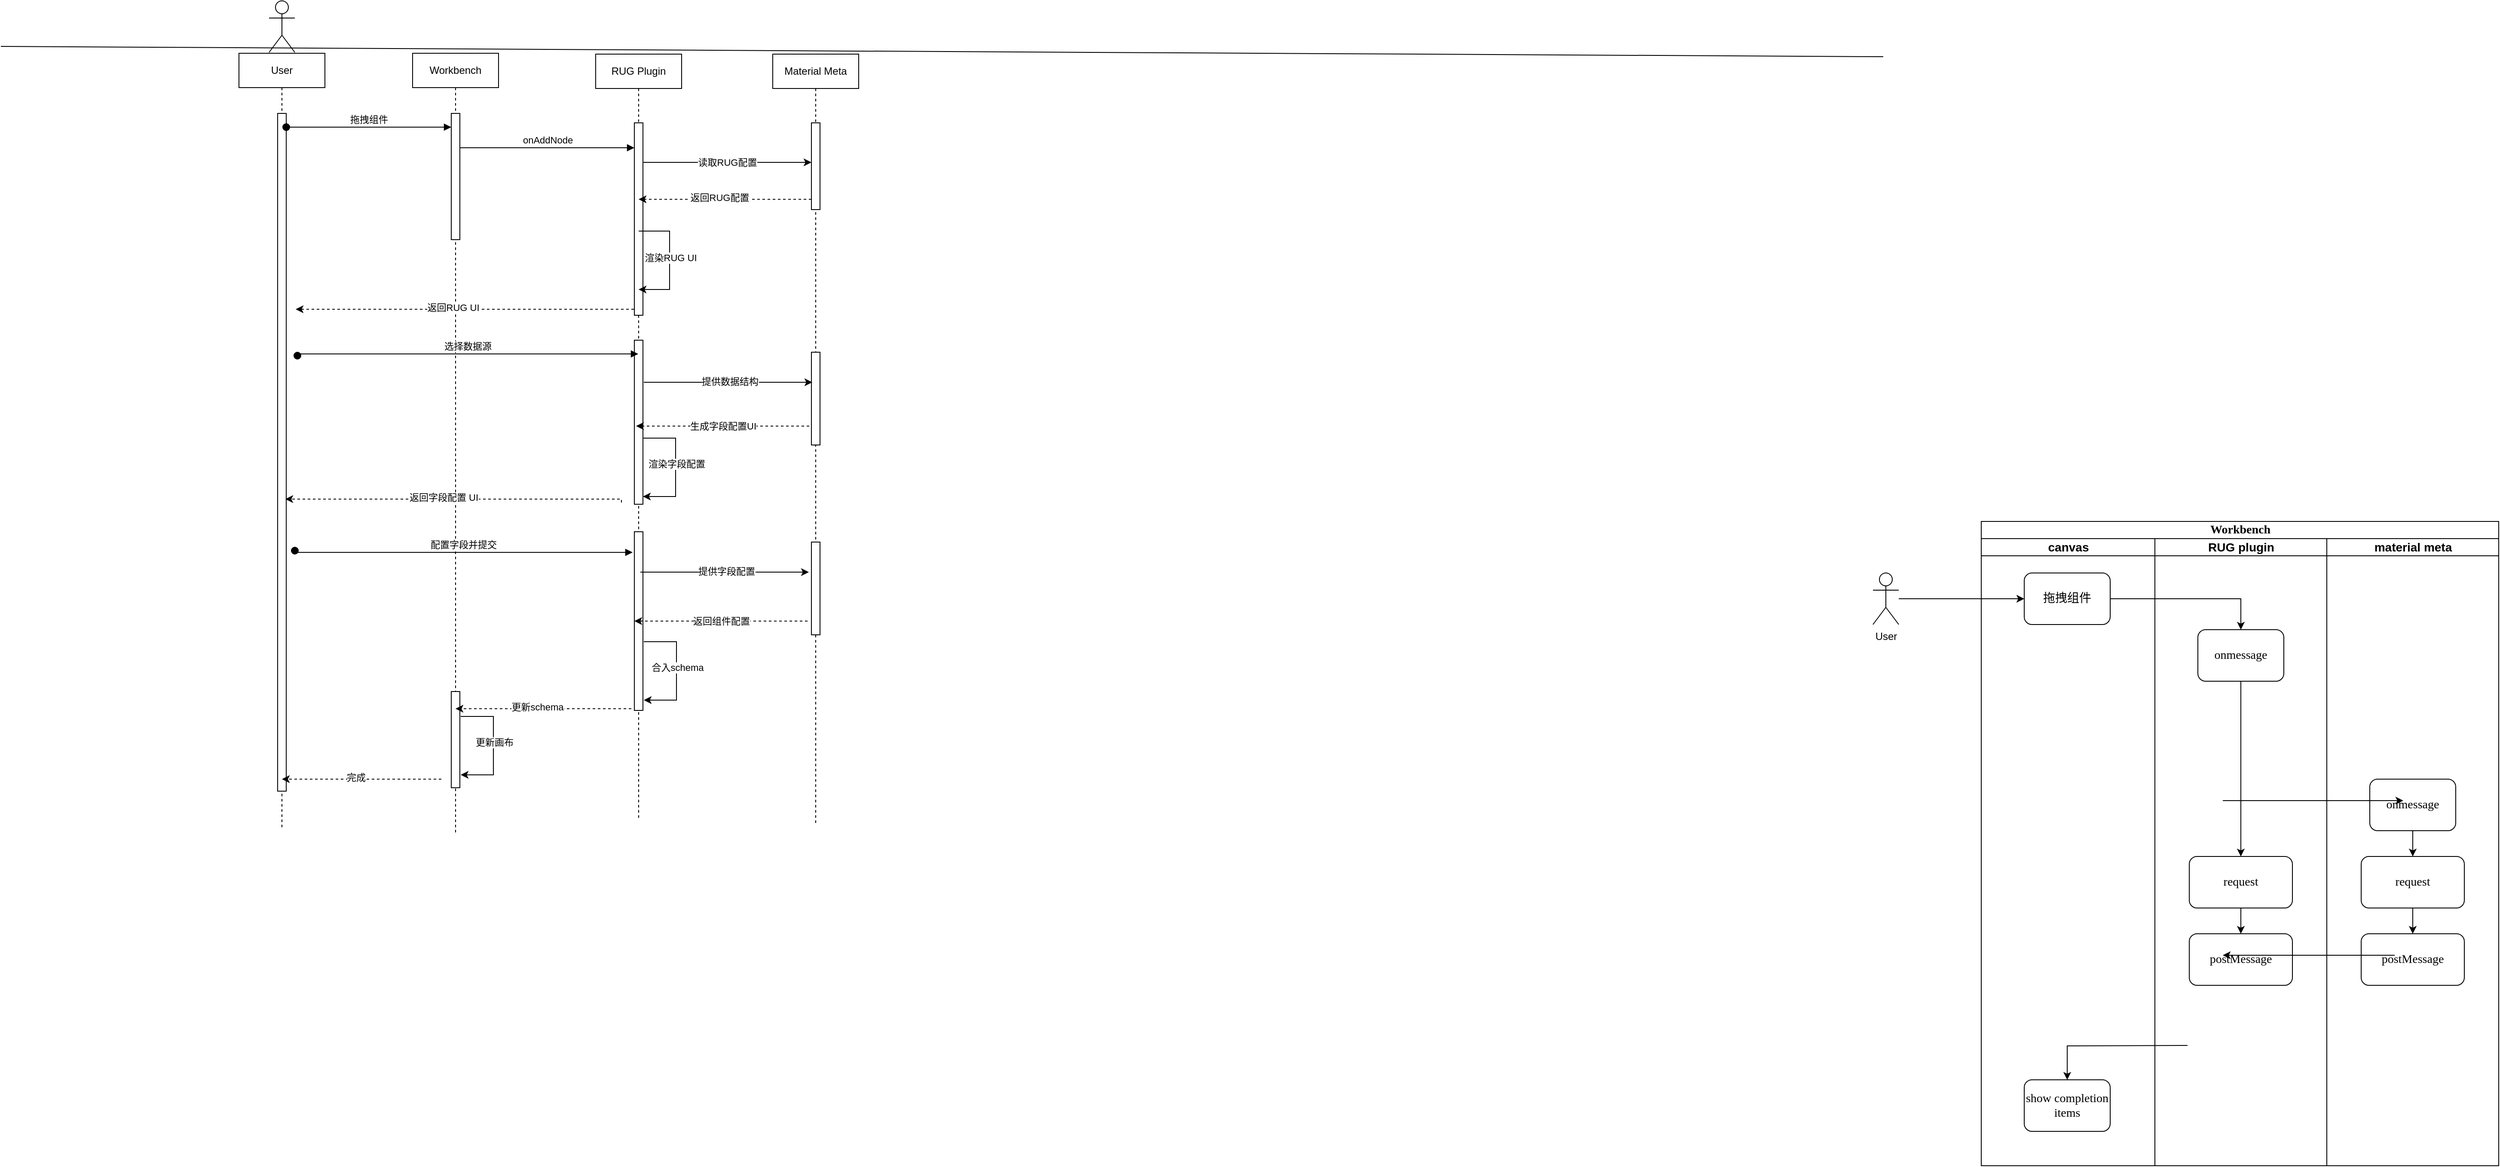<mxfile version="24.2.8" type="github">
  <diagram name="Page-1" id="ADWS8KvVb-Phw36fm134">
    <mxGraphModel dx="2860" dy="1566" grid="0" gridSize="10" guides="1" tooltips="1" connect="1" arrows="1" fold="1" page="0" pageScale="1" pageWidth="827" pageHeight="1169" math="0" shadow="0">
      <root>
        <mxCell id="0" />
        <mxCell id="1" parent="0" />
        <mxCell id="wdZtP8kg0rb3bL8GZGm_-107" value="Workbench" style="shape=umlLifeline;perimeter=lifelinePerimeter;whiteSpace=wrap;html=1;container=0;dropTarget=0;collapsible=0;recursiveResize=0;outlineConnect=0;portConstraint=eastwest;newEdgeStyle={&quot;edgeStyle&quot;:&quot;elbowEdgeStyle&quot;,&quot;elbow&quot;:&quot;vertical&quot;,&quot;curved&quot;:0,&quot;rounded&quot;:0};" vertex="1" parent="1">
          <mxGeometry x="-2" y="9" width="100" height="909" as="geometry" />
        </mxCell>
        <mxCell id="wdZtP8kg0rb3bL8GZGm_-108" value="" style="html=1;points=[];perimeter=orthogonalPerimeter;outlineConnect=0;targetShapes=umlLifeline;portConstraint=eastwest;newEdgeStyle={&quot;edgeStyle&quot;:&quot;elbowEdgeStyle&quot;,&quot;elbow&quot;:&quot;vertical&quot;,&quot;curved&quot;:0,&quot;rounded&quot;:0};" vertex="1" parent="wdZtP8kg0rb3bL8GZGm_-107">
          <mxGeometry x="45" y="70" width="10" height="147" as="geometry" />
        </mxCell>
        <mxCell id="wdZtP8kg0rb3bL8GZGm_-239" value="" style="html=1;points=[];perimeter=orthogonalPerimeter;outlineConnect=0;targetShapes=umlLifeline;portConstraint=eastwest;newEdgeStyle={&quot;edgeStyle&quot;:&quot;elbowEdgeStyle&quot;,&quot;elbow&quot;:&quot;vertical&quot;,&quot;curved&quot;:0,&quot;rounded&quot;:0};" vertex="1" parent="wdZtP8kg0rb3bL8GZGm_-107">
          <mxGeometry x="45" y="743" width="10" height="112" as="geometry" />
        </mxCell>
        <mxCell id="wdZtP8kg0rb3bL8GZGm_-111" value="RUG Plugin" style="shape=umlLifeline;perimeter=lifelinePerimeter;whiteSpace=wrap;html=1;container=0;dropTarget=0;collapsible=0;recursiveResize=0;outlineConnect=0;portConstraint=eastwest;newEdgeStyle={&quot;edgeStyle&quot;:&quot;elbowEdgeStyle&quot;,&quot;elbow&quot;:&quot;vertical&quot;,&quot;curved&quot;:0,&quot;rounded&quot;:0};" vertex="1" parent="1">
          <mxGeometry x="211" y="10" width="100" height="891" as="geometry" />
        </mxCell>
        <mxCell id="wdZtP8kg0rb3bL8GZGm_-112" value="" style="html=1;points=[];perimeter=orthogonalPerimeter;outlineConnect=0;targetShapes=umlLifeline;portConstraint=eastwest;newEdgeStyle={&quot;edgeStyle&quot;:&quot;elbowEdgeStyle&quot;,&quot;elbow&quot;:&quot;vertical&quot;,&quot;curved&quot;:0,&quot;rounded&quot;:0};" vertex="1" parent="wdZtP8kg0rb3bL8GZGm_-111">
          <mxGeometry x="45" y="80" width="10" height="224" as="geometry" />
        </mxCell>
        <mxCell id="wdZtP8kg0rb3bL8GZGm_-218" value="" style="html=1;points=[];perimeter=orthogonalPerimeter;outlineConnect=0;targetShapes=umlLifeline;portConstraint=eastwest;newEdgeStyle={&quot;edgeStyle&quot;:&quot;elbowEdgeStyle&quot;,&quot;elbow&quot;:&quot;vertical&quot;,&quot;curved&quot;:0,&quot;rounded&quot;:0};" vertex="1" parent="wdZtP8kg0rb3bL8GZGm_-111">
          <mxGeometry x="45" y="333" width="10" height="191" as="geometry" />
        </mxCell>
        <mxCell id="wdZtP8kg0rb3bL8GZGm_-226" value="" style="html=1;points=[];perimeter=orthogonalPerimeter;outlineConnect=0;targetShapes=umlLifeline;portConstraint=eastwest;newEdgeStyle={&quot;edgeStyle&quot;:&quot;elbowEdgeStyle&quot;,&quot;elbow&quot;:&quot;vertical&quot;,&quot;curved&quot;:0,&quot;rounded&quot;:0};" vertex="1" parent="wdZtP8kg0rb3bL8GZGm_-111">
          <mxGeometry x="45" y="556" width="10" height="208" as="geometry" />
        </mxCell>
        <mxCell id="wdZtP8kg0rb3bL8GZGm_-113" value="onAddNode" style="html=1;verticalAlign=bottom;endArrow=block;edgeStyle=elbowEdgeStyle;elbow=vertical;curved=0;rounded=0;" edge="1" parent="1" source="wdZtP8kg0rb3bL8GZGm_-108" target="wdZtP8kg0rb3bL8GZGm_-112">
          <mxGeometry relative="1" as="geometry">
            <mxPoint x="175" y="110" as="sourcePoint" />
            <Array as="points">
              <mxPoint x="150" y="119" />
              <mxPoint x="160" y="100" />
            </Array>
          </mxGeometry>
        </mxCell>
        <mxCell id="wdZtP8kg0rb3bL8GZGm_-117" value="User" style="shape=umlActor;verticalLabelPosition=bottom;verticalAlign=top;html=1;outlineConnect=0;" vertex="1" parent="1">
          <mxGeometry x="-169" y="-52" width="30" height="60" as="geometry" />
        </mxCell>
        <mxCell id="wdZtP8kg0rb3bL8GZGm_-118" value="Material Meta" style="shape=umlLifeline;perimeter=lifelinePerimeter;whiteSpace=wrap;html=1;container=0;dropTarget=0;collapsible=0;recursiveResize=0;outlineConnect=0;portConstraint=eastwest;newEdgeStyle={&quot;edgeStyle&quot;:&quot;elbowEdgeStyle&quot;,&quot;elbow&quot;:&quot;vertical&quot;,&quot;curved&quot;:0,&quot;rounded&quot;:0};" vertex="1" parent="1">
          <mxGeometry x="417" y="10" width="100" height="898" as="geometry" />
        </mxCell>
        <mxCell id="wdZtP8kg0rb3bL8GZGm_-122" value="" style="html=1;points=[];perimeter=orthogonalPerimeter;outlineConnect=0;targetShapes=umlLifeline;portConstraint=eastwest;newEdgeStyle={&quot;edgeStyle&quot;:&quot;elbowEdgeStyle&quot;,&quot;elbow&quot;:&quot;vertical&quot;,&quot;curved&quot;:0,&quot;rounded&quot;:0};" vertex="1" parent="wdZtP8kg0rb3bL8GZGm_-118">
          <mxGeometry x="45" y="80" width="10" height="101" as="geometry" />
        </mxCell>
        <mxCell id="wdZtP8kg0rb3bL8GZGm_-220" value="" style="html=1;points=[];perimeter=orthogonalPerimeter;outlineConnect=0;targetShapes=umlLifeline;portConstraint=eastwest;newEdgeStyle={&quot;edgeStyle&quot;:&quot;elbowEdgeStyle&quot;,&quot;elbow&quot;:&quot;vertical&quot;,&quot;curved&quot;:0,&quot;rounded&quot;:0};" vertex="1" parent="wdZtP8kg0rb3bL8GZGm_-118">
          <mxGeometry x="45" y="347" width="10" height="108" as="geometry" />
        </mxCell>
        <mxCell id="wdZtP8kg0rb3bL8GZGm_-228" value="" style="html=1;points=[];perimeter=orthogonalPerimeter;outlineConnect=0;targetShapes=umlLifeline;portConstraint=eastwest;newEdgeStyle={&quot;edgeStyle&quot;:&quot;elbowEdgeStyle&quot;,&quot;elbow&quot;:&quot;vertical&quot;,&quot;curved&quot;:0,&quot;rounded&quot;:0};" vertex="1" parent="wdZtP8kg0rb3bL8GZGm_-118">
          <mxGeometry x="45" y="568" width="10" height="108" as="geometry" />
        </mxCell>
        <mxCell id="wdZtP8kg0rb3bL8GZGm_-123" value="读取RUG配置" style="edgeStyle=elbowEdgeStyle;rounded=0;orthogonalLoop=1;jettySize=auto;html=1;elbow=vertical;curved=0;" edge="1" parent="1" source="wdZtP8kg0rb3bL8GZGm_-112" target="wdZtP8kg0rb3bL8GZGm_-122">
          <mxGeometry relative="1" as="geometry">
            <Array as="points">
              <mxPoint x="403" y="136" />
              <mxPoint x="360" y="110" />
            </Array>
          </mxGeometry>
        </mxCell>
        <mxCell id="wdZtP8kg0rb3bL8GZGm_-127" style="edgeStyle=elbowEdgeStyle;rounded=0;orthogonalLoop=1;jettySize=auto;html=1;elbow=vertical;curved=0;dashed=1;" edge="1" parent="1" source="wdZtP8kg0rb3bL8GZGm_-122" target="wdZtP8kg0rb3bL8GZGm_-111">
          <mxGeometry relative="1" as="geometry">
            <Array as="points">
              <mxPoint x="407" y="179" />
            </Array>
          </mxGeometry>
        </mxCell>
        <mxCell id="wdZtP8kg0rb3bL8GZGm_-128" value="返回RUG配置" style="edgeLabel;html=1;align=center;verticalAlign=middle;resizable=0;points=[];" vertex="1" connectable="0" parent="wdZtP8kg0rb3bL8GZGm_-127">
          <mxGeometry x="0.072" y="-2" relative="1" as="geometry">
            <mxPoint as="offset" />
          </mxGeometry>
        </mxCell>
        <mxCell id="wdZtP8kg0rb3bL8GZGm_-135" value="User" style="shape=umlLifeline;perimeter=lifelinePerimeter;whiteSpace=wrap;html=1;container=0;dropTarget=0;collapsible=0;recursiveResize=0;outlineConnect=0;portConstraint=eastwest;newEdgeStyle={&quot;edgeStyle&quot;:&quot;elbowEdgeStyle&quot;,&quot;elbow&quot;:&quot;vertical&quot;,&quot;curved&quot;:0,&quot;rounded&quot;:0};" vertex="1" parent="1">
          <mxGeometry x="-204" y="9" width="100" height="904" as="geometry" />
        </mxCell>
        <mxCell id="wdZtP8kg0rb3bL8GZGm_-136" value="" style="html=1;points=[];perimeter=orthogonalPerimeter;outlineConnect=0;targetShapes=umlLifeline;portConstraint=eastwest;newEdgeStyle={&quot;edgeStyle&quot;:&quot;elbowEdgeStyle&quot;,&quot;elbow&quot;:&quot;vertical&quot;,&quot;curved&quot;:0,&quot;rounded&quot;:0};" vertex="1" parent="wdZtP8kg0rb3bL8GZGm_-135">
          <mxGeometry x="45" y="70" width="10" height="789" as="geometry" />
        </mxCell>
        <mxCell id="wdZtP8kg0rb3bL8GZGm_-109" value="拖拽组件" style="html=1;verticalAlign=bottom;startArrow=oval;endArrow=block;startSize=8;edgeStyle=elbowEdgeStyle;elbow=vertical;curved=0;rounded=0;" edge="1" parent="1" target="wdZtP8kg0rb3bL8GZGm_-108" source="wdZtP8kg0rb3bL8GZGm_-136">
          <mxGeometry relative="1" as="geometry">
            <mxPoint x="-18" y="87" as="sourcePoint" />
            <Array as="points">
              <mxPoint x="-68" y="95" />
            </Array>
          </mxGeometry>
        </mxCell>
        <mxCell id="wdZtP8kg0rb3bL8GZGm_-189" value="Workbench" style="swimlane;html=1;childLayout=stackLayout;startSize=20;rounded=0;shadow=0;labelBackgroundColor=none;strokeWidth=1;fontFamily=Verdana;fontSize=14;align=center;" vertex="1" parent="1">
          <mxGeometry x="1823" y="554" width="602" height="750" as="geometry" />
        </mxCell>
        <mxCell id="wdZtP8kg0rb3bL8GZGm_-190" value="canvas" style="swimlane;html=1;startSize=20;fontSize=14;" vertex="1" parent="wdZtP8kg0rb3bL8GZGm_-189">
          <mxGeometry y="20" width="202" height="730" as="geometry" />
        </mxCell>
        <mxCell id="wdZtP8kg0rb3bL8GZGm_-191" value="拖拽组件" style="rounded=1;whiteSpace=wrap;html=1;shadow=0;labelBackgroundColor=none;strokeWidth=1;fontFamily=Verdana;fontSize=14;align=center;" vertex="1" parent="wdZtP8kg0rb3bL8GZGm_-190">
          <mxGeometry x="50" y="40" width="100" height="60" as="geometry" />
        </mxCell>
        <mxCell id="wdZtP8kg0rb3bL8GZGm_-192" value="show completion items" style="rounded=1;whiteSpace=wrap;html=1;shadow=0;labelBackgroundColor=none;strokeWidth=1;fontFamily=Verdana;fontSize=14;align=center;" vertex="1" parent="wdZtP8kg0rb3bL8GZGm_-190">
          <mxGeometry x="50" y="630" width="100" height="60" as="geometry" />
        </mxCell>
        <mxCell id="wdZtP8kg0rb3bL8GZGm_-193" style="edgeStyle=orthogonalEdgeStyle;rounded=0;orthogonalLoop=1;jettySize=auto;html=1;" edge="1" parent="wdZtP8kg0rb3bL8GZGm_-189" target="wdZtP8kg0rb3bL8GZGm_-192">
          <mxGeometry relative="1" as="geometry">
            <mxPoint x="240" y="610" as="sourcePoint" />
          </mxGeometry>
        </mxCell>
        <mxCell id="wdZtP8kg0rb3bL8GZGm_-194" style="edgeStyle=orthogonalEdgeStyle;rounded=0;orthogonalLoop=1;jettySize=auto;html=1;" edge="1" parent="wdZtP8kg0rb3bL8GZGm_-189" source="wdZtP8kg0rb3bL8GZGm_-191" target="wdZtP8kg0rb3bL8GZGm_-197">
          <mxGeometry relative="1" as="geometry">
            <mxPoint x="300" y="120" as="targetPoint" />
          </mxGeometry>
        </mxCell>
        <mxCell id="wdZtP8kg0rb3bL8GZGm_-195" value="RUG plugin" style="swimlane;html=1;startSize=20;fontSize=14;" vertex="1" parent="wdZtP8kg0rb3bL8GZGm_-189">
          <mxGeometry x="202" y="20" width="200" height="730" as="geometry" />
        </mxCell>
        <mxCell id="wdZtP8kg0rb3bL8GZGm_-196" value="request" style="whiteSpace=wrap;html=1;fontSize=14;fontFamily=Verdana;rounded=1;shadow=0;labelBackgroundColor=none;strokeWidth=1;" vertex="1" parent="wdZtP8kg0rb3bL8GZGm_-195">
          <mxGeometry x="40" y="370" width="120" height="60" as="geometry" />
        </mxCell>
        <mxCell id="wdZtP8kg0rb3bL8GZGm_-197" value="onmessage" style="rounded=1;whiteSpace=wrap;html=1;shadow=0;labelBackgroundColor=none;strokeWidth=1;fontFamily=Verdana;fontSize=14;align=center;" vertex="1" parent="wdZtP8kg0rb3bL8GZGm_-195">
          <mxGeometry x="50" y="106" width="100" height="60" as="geometry" />
        </mxCell>
        <mxCell id="wdZtP8kg0rb3bL8GZGm_-198" style="edgeStyle=orthogonalEdgeStyle;rounded=0;orthogonalLoop=1;jettySize=auto;html=1;" edge="1" parent="wdZtP8kg0rb3bL8GZGm_-195" source="wdZtP8kg0rb3bL8GZGm_-197" target="wdZtP8kg0rb3bL8GZGm_-196">
          <mxGeometry relative="1" as="geometry" />
        </mxCell>
        <mxCell id="wdZtP8kg0rb3bL8GZGm_-199" value="postMessage" style="whiteSpace=wrap;html=1;fontSize=14;fontFamily=Verdana;rounded=1;shadow=0;labelBackgroundColor=none;strokeWidth=1;" vertex="1" parent="wdZtP8kg0rb3bL8GZGm_-195">
          <mxGeometry x="40" y="460" width="120" height="60" as="geometry" />
        </mxCell>
        <mxCell id="wdZtP8kg0rb3bL8GZGm_-200" style="edgeStyle=orthogonalEdgeStyle;rounded=0;orthogonalLoop=1;jettySize=auto;html=1;" edge="1" parent="wdZtP8kg0rb3bL8GZGm_-195" source="wdZtP8kg0rb3bL8GZGm_-196" target="wdZtP8kg0rb3bL8GZGm_-199">
          <mxGeometry relative="1" as="geometry" />
        </mxCell>
        <mxCell id="wdZtP8kg0rb3bL8GZGm_-201" value="material meta" style="swimlane;html=1;startSize=20;fontSize=14;" vertex="1" parent="wdZtP8kg0rb3bL8GZGm_-189">
          <mxGeometry x="402" y="20" width="200" height="730" as="geometry" />
        </mxCell>
        <mxCell id="wdZtP8kg0rb3bL8GZGm_-202" value="request" style="whiteSpace=wrap;html=1;fontSize=14;fontFamily=Verdana;rounded=1;shadow=0;labelBackgroundColor=none;strokeWidth=1;" vertex="1" parent="wdZtP8kg0rb3bL8GZGm_-201">
          <mxGeometry x="40" y="370" width="120" height="60" as="geometry" />
        </mxCell>
        <mxCell id="wdZtP8kg0rb3bL8GZGm_-203" value="onmessage" style="rounded=1;whiteSpace=wrap;html=1;shadow=0;labelBackgroundColor=none;strokeWidth=1;fontFamily=Verdana;fontSize=14;align=center;" vertex="1" parent="wdZtP8kg0rb3bL8GZGm_-201">
          <mxGeometry x="50" y="280" width="100" height="60" as="geometry" />
        </mxCell>
        <mxCell id="wdZtP8kg0rb3bL8GZGm_-204" style="edgeStyle=orthogonalEdgeStyle;rounded=0;orthogonalLoop=1;jettySize=auto;html=1;" edge="1" parent="wdZtP8kg0rb3bL8GZGm_-201" source="wdZtP8kg0rb3bL8GZGm_-203" target="wdZtP8kg0rb3bL8GZGm_-202">
          <mxGeometry relative="1" as="geometry" />
        </mxCell>
        <mxCell id="wdZtP8kg0rb3bL8GZGm_-205" value="postMessage" style="whiteSpace=wrap;html=1;fontSize=14;fontFamily=Verdana;rounded=1;shadow=0;labelBackgroundColor=none;strokeWidth=1;" vertex="1" parent="wdZtP8kg0rb3bL8GZGm_-201">
          <mxGeometry x="40" y="460" width="120" height="60" as="geometry" />
        </mxCell>
        <mxCell id="wdZtP8kg0rb3bL8GZGm_-206" style="edgeStyle=orthogonalEdgeStyle;rounded=0;orthogonalLoop=1;jettySize=auto;html=1;" edge="1" parent="wdZtP8kg0rb3bL8GZGm_-201" source="wdZtP8kg0rb3bL8GZGm_-202" target="wdZtP8kg0rb3bL8GZGm_-205">
          <mxGeometry relative="1" as="geometry" />
        </mxCell>
        <mxCell id="wdZtP8kg0rb3bL8GZGm_-207" style="edgeStyle=orthogonalEdgeStyle;rounded=0;orthogonalLoop=1;jettySize=auto;html=1;" edge="1" parent="1">
          <mxGeometry relative="1" as="geometry">
            <mxPoint x="2104" y="879" as="sourcePoint" />
            <mxPoint x="2314" y="879" as="targetPoint" />
          </mxGeometry>
        </mxCell>
        <mxCell id="wdZtP8kg0rb3bL8GZGm_-208" style="edgeStyle=orthogonalEdgeStyle;rounded=0;orthogonalLoop=1;jettySize=auto;html=1;" edge="1" parent="1">
          <mxGeometry relative="1" as="geometry">
            <mxPoint x="2304" y="1059" as="sourcePoint" />
            <mxPoint x="2104" y="1059" as="targetPoint" />
          </mxGeometry>
        </mxCell>
        <mxCell id="wdZtP8kg0rb3bL8GZGm_-209" style="edgeStyle=orthogonalEdgeStyle;rounded=0;orthogonalLoop=1;jettySize=auto;html=1;" edge="1" parent="1" source="wdZtP8kg0rb3bL8GZGm_-210" target="wdZtP8kg0rb3bL8GZGm_-191">
          <mxGeometry relative="1" as="geometry" />
        </mxCell>
        <mxCell id="wdZtP8kg0rb3bL8GZGm_-210" value="User" style="shape=umlActor;verticalLabelPosition=bottom;verticalAlign=top;html=1;outlineConnect=0;" vertex="1" parent="1">
          <mxGeometry x="1697" y="614" width="30" height="60" as="geometry" />
        </mxCell>
        <mxCell id="wdZtP8kg0rb3bL8GZGm_-213" style="edgeStyle=elbowEdgeStyle;rounded=0;orthogonalLoop=1;jettySize=auto;html=1;elbow=vertical;curved=0;dashed=1;" edge="1" parent="1">
          <mxGeometry relative="1" as="geometry">
            <mxPoint x="255.5" y="307" as="sourcePoint" />
            <mxPoint x="-138" y="307" as="targetPoint" />
            <Array as="points">
              <mxPoint x="202.5" y="307" />
            </Array>
          </mxGeometry>
        </mxCell>
        <mxCell id="wdZtP8kg0rb3bL8GZGm_-214" value="返回RUG UI" style="edgeLabel;html=1;align=center;verticalAlign=middle;resizable=0;points=[];" vertex="1" connectable="0" parent="wdZtP8kg0rb3bL8GZGm_-213">
          <mxGeometry x="0.072" y="-2" relative="1" as="geometry">
            <mxPoint as="offset" />
          </mxGeometry>
        </mxCell>
        <mxCell id="wdZtP8kg0rb3bL8GZGm_-215" value="" style="endArrow=classic;html=1;rounded=0;" edge="1" parent="1" source="wdZtP8kg0rb3bL8GZGm_-111" target="wdZtP8kg0rb3bL8GZGm_-111">
          <mxGeometry width="50" height="50" relative="1" as="geometry">
            <mxPoint x="268" y="191" as="sourcePoint" />
            <mxPoint x="268" y="280" as="targetPoint" />
            <Array as="points">
              <mxPoint x="297" y="216" />
              <mxPoint x="297" y="284" />
            </Array>
          </mxGeometry>
        </mxCell>
        <mxCell id="wdZtP8kg0rb3bL8GZGm_-216" value="渲染RUG UI" style="edgeLabel;html=1;align=center;verticalAlign=middle;resizable=0;points=[];" vertex="1" connectable="0" parent="wdZtP8kg0rb3bL8GZGm_-215">
          <mxGeometry x="-0.053" y="1" relative="1" as="geometry">
            <mxPoint as="offset" />
          </mxGeometry>
        </mxCell>
        <mxCell id="wdZtP8kg0rb3bL8GZGm_-217" value="选择数据源" style="html=1;verticalAlign=bottom;startArrow=oval;endArrow=block;startSize=8;edgeStyle=elbowEdgeStyle;elbow=vertical;curved=0;rounded=0;" edge="1" parent="1" target="wdZtP8kg0rb3bL8GZGm_-111">
          <mxGeometry relative="1" as="geometry">
            <mxPoint x="-136" y="361" as="sourcePoint" />
            <mxPoint x="46" y="359" as="targetPoint" />
            <Array as="points">
              <mxPoint x="-64" y="359" />
            </Array>
          </mxGeometry>
        </mxCell>
        <mxCell id="wdZtP8kg0rb3bL8GZGm_-221" value="" style="edgeStyle=elbowEdgeStyle;rounded=0;orthogonalLoop=1;jettySize=auto;html=1;elbow=vertical;curved=0;" edge="1" parent="1">
          <mxGeometry relative="1" as="geometry">
            <mxPoint x="267" y="392" as="sourcePoint" />
            <mxPoint x="463" y="392" as="targetPoint" />
          </mxGeometry>
        </mxCell>
        <mxCell id="wdZtP8kg0rb3bL8GZGm_-222" value="提供数据结构" style="edgeLabel;html=1;align=center;verticalAlign=middle;resizable=0;points=[];" vertex="1" connectable="0" parent="wdZtP8kg0rb3bL8GZGm_-221">
          <mxGeometry x="0.347" y="-1" relative="1" as="geometry">
            <mxPoint x="-32" y="-2" as="offset" />
          </mxGeometry>
        </mxCell>
        <mxCell id="wdZtP8kg0rb3bL8GZGm_-223" value="生成字段配置UI" style="edgeStyle=elbowEdgeStyle;rounded=0;orthogonalLoop=1;jettySize=auto;html=1;elbow=horizontal;curved=0;dashed=1;" edge="1" parent="1">
          <mxGeometry relative="1" as="geometry">
            <mxPoint x="459.5" y="443" as="sourcePoint" />
            <mxPoint x="258" y="443" as="targetPoint" />
          </mxGeometry>
        </mxCell>
        <mxCell id="wdZtP8kg0rb3bL8GZGm_-224" style="edgeStyle=elbowEdgeStyle;rounded=0;orthogonalLoop=1;jettySize=auto;html=1;elbow=vertical;curved=0;dashed=1;" edge="1" parent="1">
          <mxGeometry relative="1" as="geometry">
            <mxPoint x="241" y="532" as="sourcePoint" />
            <mxPoint x="-150" y="528" as="targetPoint" />
            <Array as="points">
              <mxPoint x="260.5" y="528" />
            </Array>
          </mxGeometry>
        </mxCell>
        <mxCell id="wdZtP8kg0rb3bL8GZGm_-225" value="返回字段配置 UI" style="edgeLabel;html=1;align=center;verticalAlign=middle;resizable=0;points=[];" vertex="1" connectable="0" parent="wdZtP8kg0rb3bL8GZGm_-224">
          <mxGeometry x="0.072" y="-2" relative="1" as="geometry">
            <mxPoint as="offset" />
          </mxGeometry>
        </mxCell>
        <mxCell id="wdZtP8kg0rb3bL8GZGm_-227" value="配置字段并提交" style="html=1;verticalAlign=bottom;startArrow=oval;endArrow=block;startSize=8;edgeStyle=elbowEdgeStyle;elbow=vertical;curved=0;rounded=0;" edge="1" parent="1">
          <mxGeometry relative="1" as="geometry">
            <mxPoint x="-139" y="588" as="sourcePoint" />
            <mxPoint x="254" y="590" as="targetPoint" />
            <Array as="points">
              <mxPoint x="-69" y="590" />
            </Array>
          </mxGeometry>
        </mxCell>
        <mxCell id="wdZtP8kg0rb3bL8GZGm_-229" value="" style="edgeStyle=elbowEdgeStyle;rounded=0;orthogonalLoop=1;jettySize=auto;html=1;elbow=vertical;curved=0;" edge="1" parent="1">
          <mxGeometry relative="1" as="geometry">
            <mxPoint x="263" y="613" as="sourcePoint" />
            <mxPoint x="459" y="613" as="targetPoint" />
          </mxGeometry>
        </mxCell>
        <mxCell id="wdZtP8kg0rb3bL8GZGm_-230" value="提供字段配置" style="edgeLabel;html=1;align=center;verticalAlign=middle;resizable=0;points=[];" vertex="1" connectable="0" parent="wdZtP8kg0rb3bL8GZGm_-229">
          <mxGeometry x="0.347" y="-1" relative="1" as="geometry">
            <mxPoint x="-32" y="-2" as="offset" />
          </mxGeometry>
        </mxCell>
        <mxCell id="wdZtP8kg0rb3bL8GZGm_-232" value="返回组件配置" style="edgeStyle=elbowEdgeStyle;rounded=0;orthogonalLoop=1;jettySize=auto;html=1;elbow=vertical;curved=0;dashed=1;" edge="1" parent="1">
          <mxGeometry relative="1" as="geometry">
            <mxPoint x="457.5" y="670" as="sourcePoint" />
            <mxPoint x="256" y="670" as="targetPoint" />
          </mxGeometry>
        </mxCell>
        <mxCell id="wdZtP8kg0rb3bL8GZGm_-235" value="" style="endArrow=classic;html=1;rounded=0;" edge="1" parent="1">
          <mxGeometry width="50" height="50" relative="1" as="geometry">
            <mxPoint x="266" y="457" as="sourcePoint" />
            <mxPoint x="266" y="525" as="targetPoint" />
            <Array as="points">
              <mxPoint x="304" y="457" />
              <mxPoint x="304" y="525" />
            </Array>
          </mxGeometry>
        </mxCell>
        <mxCell id="wdZtP8kg0rb3bL8GZGm_-236" value="渲染字段配置" style="edgeLabel;html=1;align=center;verticalAlign=middle;resizable=0;points=[];" vertex="1" connectable="0" parent="wdZtP8kg0rb3bL8GZGm_-235">
          <mxGeometry x="-0.053" y="1" relative="1" as="geometry">
            <mxPoint as="offset" />
          </mxGeometry>
        </mxCell>
        <mxCell id="wdZtP8kg0rb3bL8GZGm_-237" value="" style="endArrow=classic;html=1;rounded=0;" edge="1" parent="1">
          <mxGeometry width="50" height="50" relative="1" as="geometry">
            <mxPoint x="267" y="694" as="sourcePoint" />
            <mxPoint x="267" y="762" as="targetPoint" />
            <Array as="points">
              <mxPoint x="305" y="694" />
              <mxPoint x="305" y="762" />
            </Array>
          </mxGeometry>
        </mxCell>
        <mxCell id="wdZtP8kg0rb3bL8GZGm_-238" value="合入schema" style="edgeLabel;html=1;align=center;verticalAlign=middle;resizable=0;points=[];" vertex="1" connectable="0" parent="wdZtP8kg0rb3bL8GZGm_-237">
          <mxGeometry x="-0.053" y="1" relative="1" as="geometry">
            <mxPoint as="offset" />
          </mxGeometry>
        </mxCell>
        <mxCell id="wdZtP8kg0rb3bL8GZGm_-240" style="edgeStyle=elbowEdgeStyle;rounded=0;orthogonalLoop=1;jettySize=auto;html=1;elbow=vertical;curved=0;dashed=1;" edge="1" parent="1" target="wdZtP8kg0rb3bL8GZGm_-107">
          <mxGeometry relative="1" as="geometry">
            <mxPoint x="252.5" y="772" as="sourcePoint" />
            <mxPoint x="-211" y="772" as="targetPoint" />
            <Array as="points">
              <mxPoint x="199.5" y="772" />
            </Array>
          </mxGeometry>
        </mxCell>
        <mxCell id="wdZtP8kg0rb3bL8GZGm_-241" value="更新schema" style="edgeLabel;html=1;align=center;verticalAlign=middle;resizable=0;points=[];" vertex="1" connectable="0" parent="wdZtP8kg0rb3bL8GZGm_-240">
          <mxGeometry x="0.072" y="-2" relative="1" as="geometry">
            <mxPoint as="offset" />
          </mxGeometry>
        </mxCell>
        <mxCell id="wdZtP8kg0rb3bL8GZGm_-242" value="" style="endArrow=classic;html=1;rounded=0;" edge="1" parent="1">
          <mxGeometry width="50" height="50" relative="1" as="geometry">
            <mxPoint x="54" y="781" as="sourcePoint" />
            <mxPoint x="54" y="849" as="targetPoint" />
            <Array as="points">
              <mxPoint x="92" y="781" />
              <mxPoint x="92" y="849" />
            </Array>
          </mxGeometry>
        </mxCell>
        <mxCell id="wdZtP8kg0rb3bL8GZGm_-243" value="更新画布" style="edgeLabel;html=1;align=center;verticalAlign=middle;resizable=0;points=[];" vertex="1" connectable="0" parent="wdZtP8kg0rb3bL8GZGm_-242">
          <mxGeometry x="-0.053" y="1" relative="1" as="geometry">
            <mxPoint as="offset" />
          </mxGeometry>
        </mxCell>
        <mxCell id="wdZtP8kg0rb3bL8GZGm_-244" style="edgeStyle=elbowEdgeStyle;rounded=0;orthogonalLoop=1;jettySize=auto;html=1;elbow=vertical;curved=0;dashed=1;" edge="1" parent="1" target="wdZtP8kg0rb3bL8GZGm_-135">
          <mxGeometry relative="1" as="geometry">
            <mxPoint x="31.5" y="854" as="sourcePoint" />
            <mxPoint x="-173" y="854" as="targetPoint" />
            <Array as="points">
              <mxPoint x="-21.5" y="854" />
            </Array>
          </mxGeometry>
        </mxCell>
        <mxCell id="wdZtP8kg0rb3bL8GZGm_-245" value="完成" style="edgeLabel;html=1;align=center;verticalAlign=middle;resizable=0;points=[];" vertex="1" connectable="0" parent="wdZtP8kg0rb3bL8GZGm_-244">
          <mxGeometry x="0.072" y="-2" relative="1" as="geometry">
            <mxPoint as="offset" />
          </mxGeometry>
        </mxCell>
        <mxCell id="wdZtP8kg0rb3bL8GZGm_-246" value="" style="endArrow=none;html=1;rounded=0;" edge="1" parent="1">
          <mxGeometry width="50" height="50" relative="1" as="geometry">
            <mxPoint x="-481" y="1" as="sourcePoint" />
            <mxPoint x="1709" y="13" as="targetPoint" />
          </mxGeometry>
        </mxCell>
      </root>
    </mxGraphModel>
  </diagram>
</mxfile>
